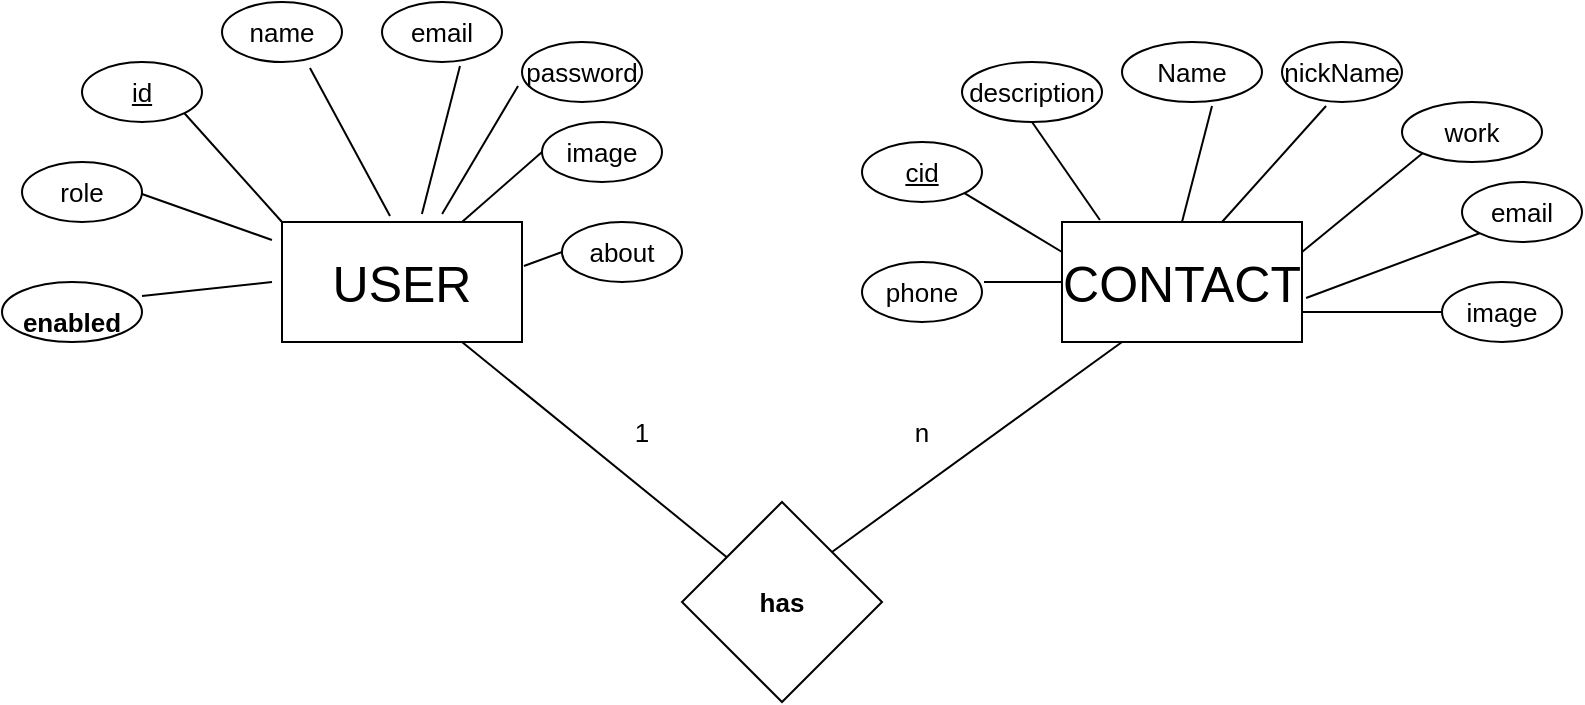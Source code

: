 <mxfile version="16.5.3" type="device"><diagram id="zOR-78EjKml6HRHSLur0" name="Page-1"><mxGraphModel dx="868" dy="482" grid="1" gridSize="10" guides="1" tooltips="1" connect="1" arrows="1" fold="1" page="1" pageScale="1" pageWidth="850" pageHeight="1100" math="0" shadow="0"><root><mxCell id="0"/><mxCell id="1" parent="0"/><mxCell id="9rfrzt9kuE1wt-LHit60-1" value="&lt;font style=&quot;font-size: 25px&quot;&gt;USER&lt;/font&gt;" style="rounded=0;whiteSpace=wrap;html=1;" vertex="1" parent="1"><mxGeometry x="150" y="200" width="120" height="60" as="geometry"/></mxCell><mxCell id="9rfrzt9kuE1wt-LHit60-2" value="CONTACT" style="rounded=0;whiteSpace=wrap;html=1;fontSize=25;" vertex="1" parent="1"><mxGeometry x="540" y="200" width="120" height="60" as="geometry"/></mxCell><mxCell id="9rfrzt9kuE1wt-LHit60-3" value="&lt;font style=&quot;font-size: 13px&quot;&gt;&lt;b&gt;enabled&lt;/b&gt;&lt;/font&gt;" style="ellipse;whiteSpace=wrap;html=1;fontSize=25;" vertex="1" parent="1"><mxGeometry x="10" y="230" width="70" height="30" as="geometry"/></mxCell><mxCell id="9rfrzt9kuE1wt-LHit60-4" value="role" style="ellipse;whiteSpace=wrap;html=1;fontSize=13;" vertex="1" parent="1"><mxGeometry x="20" y="170" width="60" height="30" as="geometry"/></mxCell><mxCell id="9rfrzt9kuE1wt-LHit60-5" value="&lt;u&gt;id&lt;/u&gt;" style="ellipse;whiteSpace=wrap;html=1;fontSize=13;" vertex="1" parent="1"><mxGeometry x="50" y="120" width="60" height="30" as="geometry"/></mxCell><mxCell id="9rfrzt9kuE1wt-LHit60-6" value="name" style="ellipse;whiteSpace=wrap;html=1;fontSize=13;" vertex="1" parent="1"><mxGeometry x="120" y="90" width="60" height="30" as="geometry"/></mxCell><mxCell id="9rfrzt9kuE1wt-LHit60-7" value="email" style="ellipse;whiteSpace=wrap;html=1;fontSize=13;" vertex="1" parent="1"><mxGeometry x="200" y="90" width="60" height="30" as="geometry"/></mxCell><mxCell id="9rfrzt9kuE1wt-LHit60-8" value="image" style="ellipse;whiteSpace=wrap;html=1;fontSize=13;" vertex="1" parent="1"><mxGeometry x="280" y="150" width="60" height="30" as="geometry"/></mxCell><mxCell id="9rfrzt9kuE1wt-LHit60-9" value="password" style="ellipse;whiteSpace=wrap;html=1;fontSize=13;" vertex="1" parent="1"><mxGeometry x="270" y="110" width="60" height="30" as="geometry"/></mxCell><mxCell id="9rfrzt9kuE1wt-LHit60-10" value="about" style="ellipse;whiteSpace=wrap;html=1;fontSize=13;" vertex="1" parent="1"><mxGeometry x="290" y="200" width="60" height="30" as="geometry"/></mxCell><mxCell id="9rfrzt9kuE1wt-LHit60-11" value="" style="endArrow=none;html=1;rounded=0;fontSize=13;exitX=0.733;exitY=1.1;exitDx=0;exitDy=0;exitPerimeter=0;entryX=0.45;entryY=-0.05;entryDx=0;entryDy=0;entryPerimeter=0;" edge="1" parent="1" source="9rfrzt9kuE1wt-LHit60-6" target="9rfrzt9kuE1wt-LHit60-1"><mxGeometry width="50" height="50" relative="1" as="geometry"><mxPoint x="400" y="270" as="sourcePoint"/><mxPoint x="200" y="190" as="targetPoint"/></mxGeometry></mxCell><mxCell id="9rfrzt9kuE1wt-LHit60-13" value="" style="endArrow=none;html=1;rounded=0;fontSize=13;exitX=-0.033;exitY=0.733;exitDx=0;exitDy=0;exitPerimeter=0;entryX=0.667;entryY=-0.067;entryDx=0;entryDy=0;entryPerimeter=0;" edge="1" parent="1" source="9rfrzt9kuE1wt-LHit60-9" target="9rfrzt9kuE1wt-LHit60-1"><mxGeometry width="50" height="50" relative="1" as="geometry"><mxPoint x="183.98" y="143" as="sourcePoint"/><mxPoint x="224" y="217" as="targetPoint"/></mxGeometry></mxCell><mxCell id="9rfrzt9kuE1wt-LHit60-14" value="" style="endArrow=none;html=1;rounded=0;fontSize=13;exitX=1.008;exitY=0.367;exitDx=0;exitDy=0;exitPerimeter=0;entryX=0;entryY=0.5;entryDx=0;entryDy=0;" edge="1" parent="1" source="9rfrzt9kuE1wt-LHit60-1" target="9rfrzt9kuE1wt-LHit60-10"><mxGeometry width="50" height="50" relative="1" as="geometry"><mxPoint x="193.98" y="153" as="sourcePoint"/><mxPoint x="234" y="227" as="targetPoint"/></mxGeometry></mxCell><mxCell id="9rfrzt9kuE1wt-LHit60-15" value="" style="endArrow=none;html=1;rounded=0;fontSize=13;entryX=0;entryY=0.5;entryDx=0;entryDy=0;exitX=0.75;exitY=0;exitDx=0;exitDy=0;" edge="1" parent="1" source="9rfrzt9kuE1wt-LHit60-1" target="9rfrzt9kuE1wt-LHit60-8"><mxGeometry width="50" height="50" relative="1" as="geometry"><mxPoint x="230" y="190" as="sourcePoint"/><mxPoint x="244" y="237" as="targetPoint"/></mxGeometry></mxCell><mxCell id="9rfrzt9kuE1wt-LHit60-21" value="" style="endArrow=none;html=1;rounded=0;fontSize=13;exitX=1;exitY=1;exitDx=0;exitDy=0;entryX=0;entryY=0;entryDx=0;entryDy=0;" edge="1" parent="1" source="9rfrzt9kuE1wt-LHit60-5" target="9rfrzt9kuE1wt-LHit60-1"><mxGeometry width="50" height="50" relative="1" as="geometry"><mxPoint x="100.0" y="140" as="sourcePoint"/><mxPoint x="140.02" y="214" as="targetPoint"/></mxGeometry></mxCell><mxCell id="9rfrzt9kuE1wt-LHit60-23" value="" style="endArrow=none;html=1;rounded=0;fontSize=13;exitX=0.733;exitY=1.1;exitDx=0;exitDy=0;exitPerimeter=0;entryX=-0.042;entryY=0.15;entryDx=0;entryDy=0;entryPerimeter=0;" edge="1" parent="1" target="9rfrzt9kuE1wt-LHit60-1"><mxGeometry width="50" height="50" relative="1" as="geometry"><mxPoint x="79.98" y="186" as="sourcePoint"/><mxPoint x="120" y="260" as="targetPoint"/></mxGeometry></mxCell><mxCell id="9rfrzt9kuE1wt-LHit60-25" value="" style="endArrow=none;html=1;rounded=0;fontSize=13;exitX=0.733;exitY=1.1;exitDx=0;exitDy=0;exitPerimeter=0;" edge="1" parent="1"><mxGeometry width="50" height="50" relative="1" as="geometry"><mxPoint x="80.0" y="237" as="sourcePoint"/><mxPoint x="145" y="230" as="targetPoint"/></mxGeometry></mxCell><mxCell id="9rfrzt9kuE1wt-LHit60-26" value="" style="endArrow=none;html=1;rounded=0;fontSize=13;exitX=0.65;exitY=1.067;exitDx=0;exitDy=0;exitPerimeter=0;entryX=0.583;entryY=-0.067;entryDx=0;entryDy=0;entryPerimeter=0;" edge="1" parent="1" source="9rfrzt9kuE1wt-LHit60-7" target="9rfrzt9kuE1wt-LHit60-1"><mxGeometry width="50" height="50" relative="1" as="geometry"><mxPoint x="173.98" y="133" as="sourcePoint"/><mxPoint x="214" y="190" as="targetPoint"/></mxGeometry></mxCell><mxCell id="9rfrzt9kuE1wt-LHit60-28" value="phone" style="ellipse;whiteSpace=wrap;html=1;fontSize=13;" vertex="1" parent="1"><mxGeometry x="440" y="220" width="60" height="30" as="geometry"/></mxCell><mxCell id="9rfrzt9kuE1wt-LHit60-29" value="&lt;u&gt;cid&lt;/u&gt;" style="ellipse;whiteSpace=wrap;html=1;fontSize=13;" vertex="1" parent="1"><mxGeometry x="440" y="160" width="60" height="30" as="geometry"/></mxCell><mxCell id="9rfrzt9kuE1wt-LHit60-30" value="description" style="ellipse;whiteSpace=wrap;html=1;fontSize=13;" vertex="1" parent="1"><mxGeometry x="490" y="120" width="70" height="30" as="geometry"/></mxCell><mxCell id="9rfrzt9kuE1wt-LHit60-31" value="Name" style="ellipse;whiteSpace=wrap;html=1;fontSize=13;" vertex="1" parent="1"><mxGeometry x="570" y="110" width="70" height="30" as="geometry"/></mxCell><mxCell id="9rfrzt9kuE1wt-LHit60-32" value="email" style="ellipse;whiteSpace=wrap;html=1;fontSize=13;" vertex="1" parent="1"><mxGeometry x="740" y="180" width="60" height="30" as="geometry"/></mxCell><mxCell id="9rfrzt9kuE1wt-LHit60-33" value="work" style="ellipse;whiteSpace=wrap;html=1;fontSize=13;" vertex="1" parent="1"><mxGeometry x="710" y="140" width="70" height="30" as="geometry"/></mxCell><mxCell id="9rfrzt9kuE1wt-LHit60-34" value="nickName" style="ellipse;whiteSpace=wrap;html=1;fontSize=13;" vertex="1" parent="1"><mxGeometry x="650" y="110" width="60" height="30" as="geometry"/></mxCell><mxCell id="9rfrzt9kuE1wt-LHit60-35" value="image" style="ellipse;whiteSpace=wrap;html=1;fontSize=13;" vertex="1" parent="1"><mxGeometry x="730" y="230" width="60" height="30" as="geometry"/></mxCell><mxCell id="9rfrzt9kuE1wt-LHit60-36" value="" style="endArrow=none;html=1;rounded=0;fontSize=13;entryX=1;entryY=1;entryDx=0;entryDy=0;exitX=0;exitY=0.25;exitDx=0;exitDy=0;" edge="1" parent="1" source="9rfrzt9kuE1wt-LHit60-2" target="9rfrzt9kuE1wt-LHit60-29"><mxGeometry width="50" height="50" relative="1" as="geometry"><mxPoint x="400" y="270" as="sourcePoint"/><mxPoint x="450" y="220" as="targetPoint"/></mxGeometry></mxCell><mxCell id="9rfrzt9kuE1wt-LHit60-37" value="" style="endArrow=none;html=1;rounded=0;fontSize=13;exitX=0;exitY=0.5;exitDx=0;exitDy=0;" edge="1" parent="1" source="9rfrzt9kuE1wt-LHit60-2"><mxGeometry width="50" height="50" relative="1" as="geometry"><mxPoint x="550" y="225" as="sourcePoint"/><mxPoint x="501" y="230" as="targetPoint"/></mxGeometry></mxCell><mxCell id="9rfrzt9kuE1wt-LHit60-38" value="" style="endArrow=none;html=1;rounded=0;fontSize=13;entryX=0.5;entryY=1;entryDx=0;entryDy=0;exitX=0.158;exitY=-0.017;exitDx=0;exitDy=0;exitPerimeter=0;" edge="1" parent="1" source="9rfrzt9kuE1wt-LHit60-2" target="9rfrzt9kuE1wt-LHit60-30"><mxGeometry width="50" height="50" relative="1" as="geometry"><mxPoint x="560" y="235" as="sourcePoint"/><mxPoint x="511.213" y="205.607" as="targetPoint"/></mxGeometry></mxCell><mxCell id="9rfrzt9kuE1wt-LHit60-39" value="" style="endArrow=none;html=1;rounded=0;fontSize=13;entryX=0.643;entryY=1.067;entryDx=0;entryDy=0;exitX=0.5;exitY=0;exitDx=0;exitDy=0;entryPerimeter=0;" edge="1" parent="1" source="9rfrzt9kuE1wt-LHit60-2" target="9rfrzt9kuE1wt-LHit60-31"><mxGeometry width="50" height="50" relative="1" as="geometry"><mxPoint x="570" y="245" as="sourcePoint"/><mxPoint x="521.213" y="215.607" as="targetPoint"/></mxGeometry></mxCell><mxCell id="9rfrzt9kuE1wt-LHit60-40" value="" style="endArrow=none;html=1;rounded=0;fontSize=13;entryX=0.367;entryY=1.067;entryDx=0;entryDy=0;entryPerimeter=0;" edge="1" parent="1" target="9rfrzt9kuE1wt-LHit60-34"><mxGeometry width="50" height="50" relative="1" as="geometry"><mxPoint x="620" y="200" as="sourcePoint"/><mxPoint x="650" y="170" as="targetPoint"/></mxGeometry></mxCell><mxCell id="9rfrzt9kuE1wt-LHit60-41" value="" style="endArrow=none;html=1;rounded=0;fontSize=13;entryX=0;entryY=1;entryDx=0;entryDy=0;exitX=1;exitY=0.25;exitDx=0;exitDy=0;" edge="1" parent="1" source="9rfrzt9kuE1wt-LHit60-2" target="9rfrzt9kuE1wt-LHit60-33"><mxGeometry width="50" height="50" relative="1" as="geometry"><mxPoint x="590" y="265" as="sourcePoint"/><mxPoint x="541.213" y="235.607" as="targetPoint"/></mxGeometry></mxCell><mxCell id="9rfrzt9kuE1wt-LHit60-42" value="" style="endArrow=none;html=1;rounded=0;fontSize=13;entryX=0;entryY=1;entryDx=0;entryDy=0;exitX=1.017;exitY=0.633;exitDx=0;exitDy=0;exitPerimeter=0;" edge="1" parent="1" source="9rfrzt9kuE1wt-LHit60-2" target="9rfrzt9kuE1wt-LHit60-32"><mxGeometry width="50" height="50" relative="1" as="geometry"><mxPoint x="600" y="275" as="sourcePoint"/><mxPoint x="551.213" y="245.607" as="targetPoint"/></mxGeometry></mxCell><mxCell id="9rfrzt9kuE1wt-LHit60-43" value="" style="endArrow=none;html=1;rounded=0;fontSize=13;entryX=0;entryY=0.5;entryDx=0;entryDy=0;exitX=1;exitY=0.75;exitDx=0;exitDy=0;" edge="1" parent="1" source="9rfrzt9kuE1wt-LHit60-2" target="9rfrzt9kuE1wt-LHit60-35"><mxGeometry width="50" height="50" relative="1" as="geometry"><mxPoint x="610" y="285" as="sourcePoint"/><mxPoint x="561.213" y="255.607" as="targetPoint"/></mxGeometry></mxCell><mxCell id="9rfrzt9kuE1wt-LHit60-44" value="&lt;b&gt;has&lt;/b&gt;" style="rhombus;whiteSpace=wrap;html=1;fontSize=13;" vertex="1" parent="1"><mxGeometry x="350" y="340" width="100" height="100" as="geometry"/></mxCell><mxCell id="9rfrzt9kuE1wt-LHit60-45" value="" style="endArrow=none;html=1;rounded=0;fontSize=13;exitX=0.75;exitY=1;exitDx=0;exitDy=0;" edge="1" parent="1" source="9rfrzt9kuE1wt-LHit60-1" target="9rfrzt9kuE1wt-LHit60-44"><mxGeometry width="50" height="50" relative="1" as="geometry"><mxPoint x="400" y="270" as="sourcePoint"/><mxPoint x="450" y="220" as="targetPoint"/></mxGeometry></mxCell><mxCell id="9rfrzt9kuE1wt-LHit60-46" value="" style="endArrow=none;html=1;rounded=0;fontSize=13;exitX=1;exitY=0;exitDx=0;exitDy=0;entryX=0.25;entryY=1;entryDx=0;entryDy=0;" edge="1" parent="1" source="9rfrzt9kuE1wt-LHit60-44" target="9rfrzt9kuE1wt-LHit60-2"><mxGeometry width="50" height="50" relative="1" as="geometry"><mxPoint x="400" y="270" as="sourcePoint"/><mxPoint x="450" y="220" as="targetPoint"/></mxGeometry></mxCell><mxCell id="9rfrzt9kuE1wt-LHit60-47" value="1" style="text;html=1;strokeColor=none;fillColor=none;align=center;verticalAlign=middle;whiteSpace=wrap;rounded=0;fontSize=13;" vertex="1" parent="1"><mxGeometry x="300" y="290" width="60" height="30" as="geometry"/></mxCell><mxCell id="9rfrzt9kuE1wt-LHit60-48" value="n" style="text;html=1;strokeColor=none;fillColor=none;align=center;verticalAlign=middle;whiteSpace=wrap;rounded=0;fontSize=13;" vertex="1" parent="1"><mxGeometry x="440" y="290" width="60" height="30" as="geometry"/></mxCell></root></mxGraphModel></diagram></mxfile>